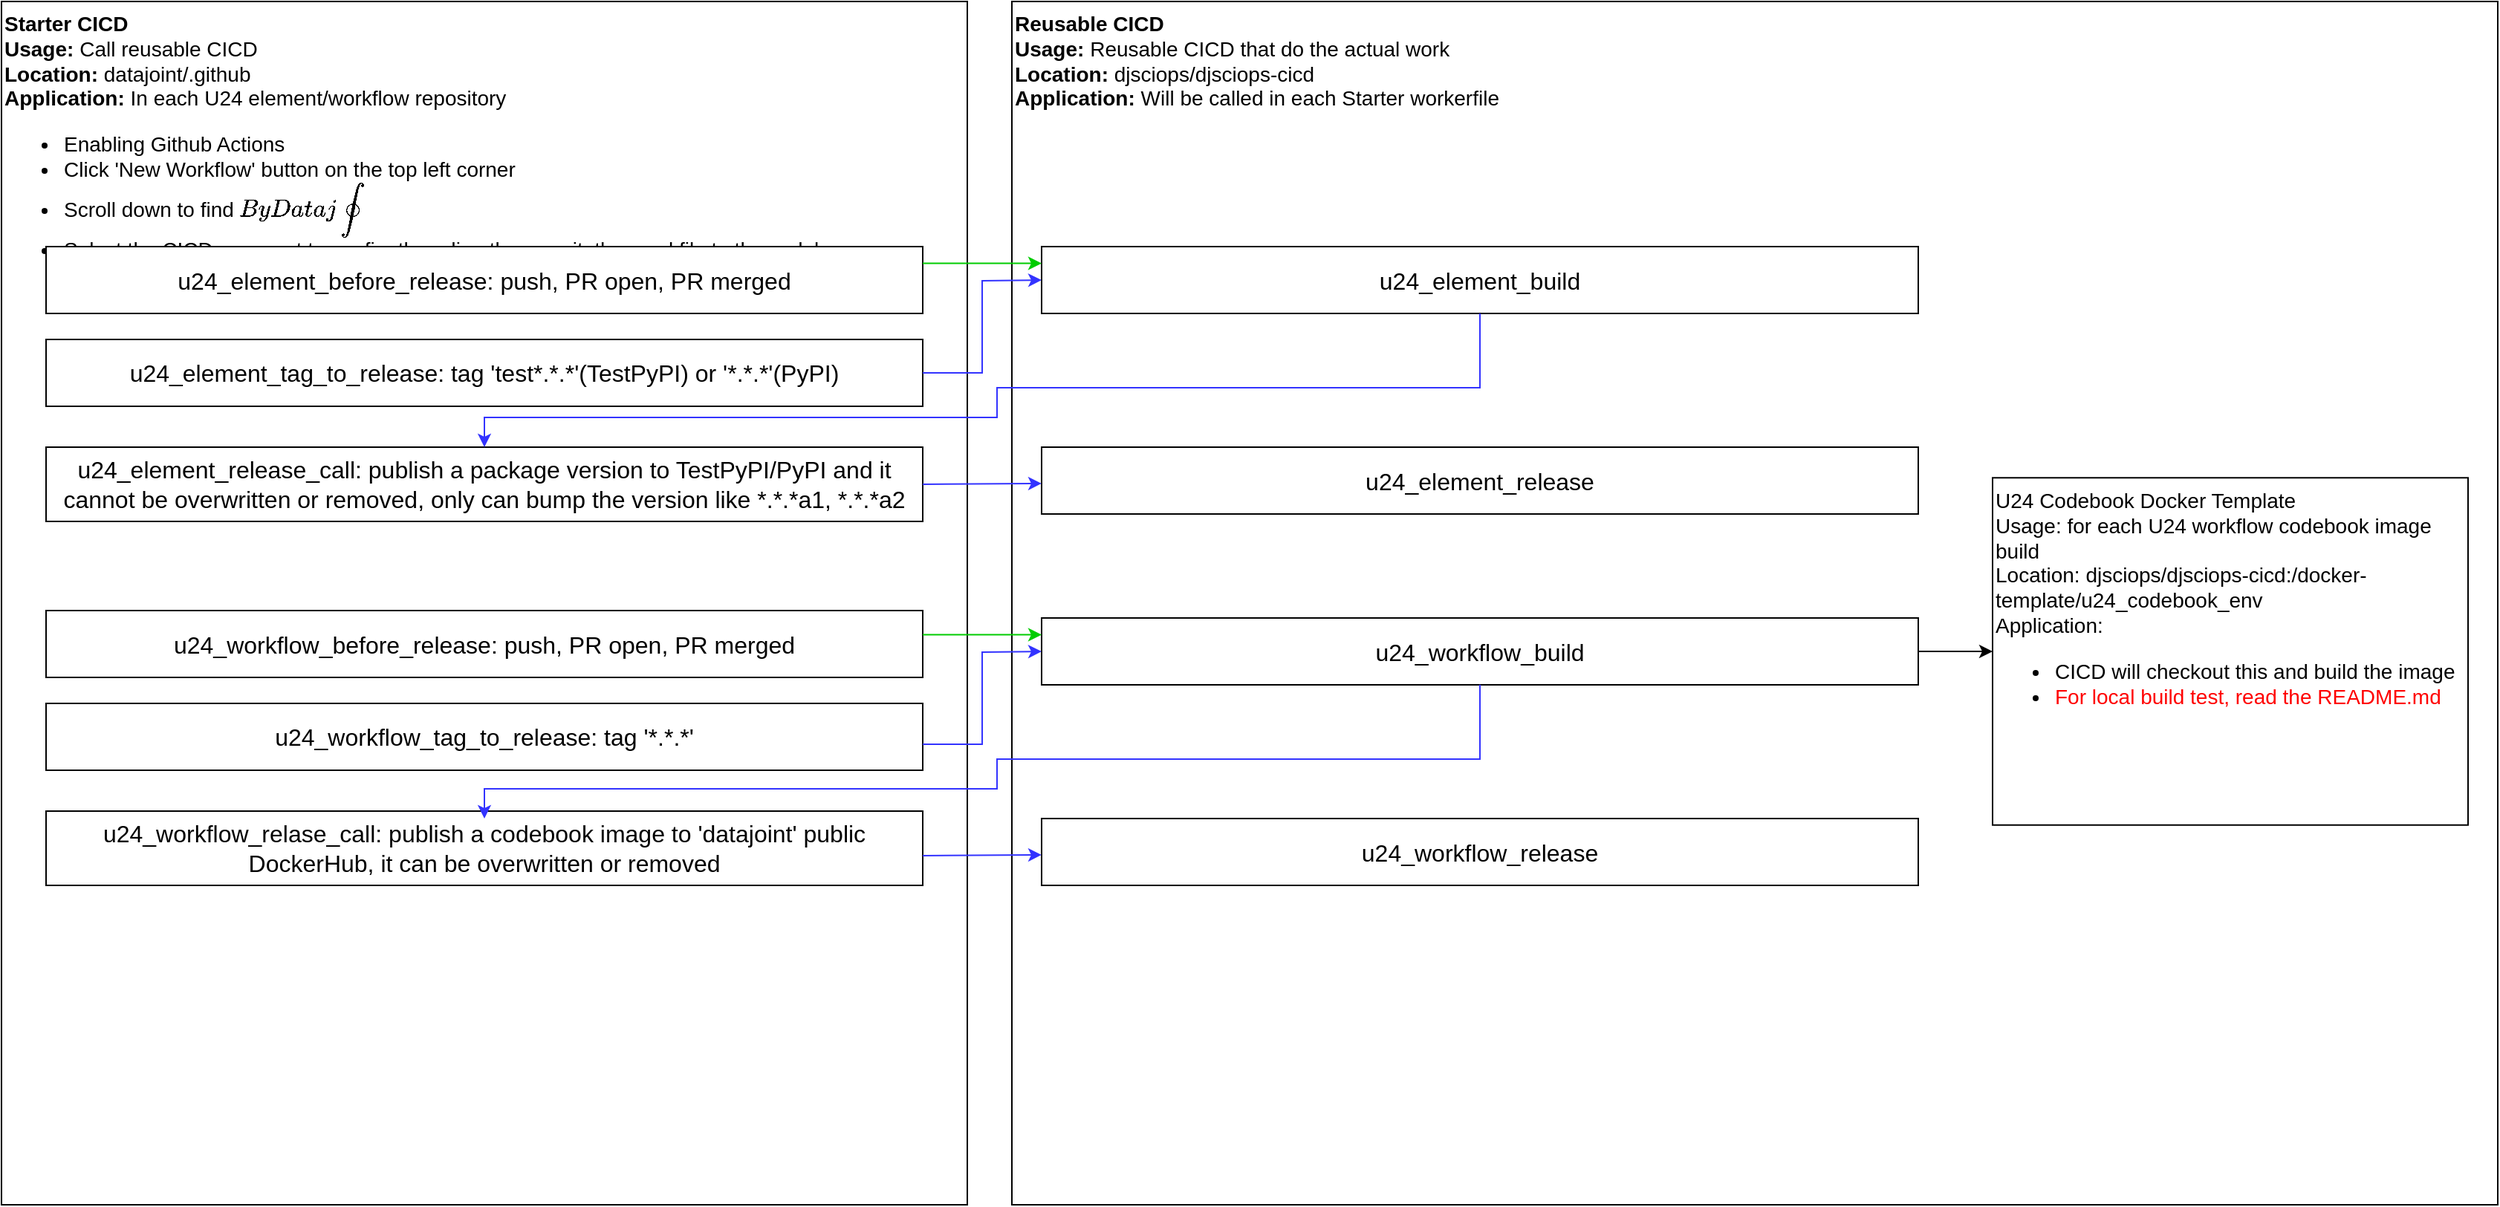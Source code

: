 <mxfile version="20.2.7" type="device"><diagram id="uQS2lS0_JtjaOUOXpBn2" name="Page-1"><mxGraphModel dx="2815" dy="1285" grid="1" gridSize="10" guides="1" tooltips="1" connect="1" arrows="1" fold="1" page="1" pageScale="1" pageWidth="850" pageHeight="1100" math="0" shadow="0"><root><mxCell id="0"/><mxCell id="1" parent="0"/><mxCell id="Z_AI_0TOaBveE-LRrh69-1" value="&lt;font style=&quot;font-size: 14px;&quot;&gt;&lt;b style=&quot;&quot;&gt;&lt;font style=&quot;font-size: 14px;&quot;&gt;Starter CICD&lt;/font&gt;&lt;/b&gt;&lt;br&gt;&lt;b style=&quot;&quot;&gt;Usage:&lt;/b&gt; Call reusable CICD&lt;br&gt;&lt;b style=&quot;&quot;&gt;Location:&lt;/b&gt; datajoint/.github&lt;br&gt;&lt;b style=&quot;&quot;&gt;Application:&lt;/b&gt; In each U24 element/workflow repository&lt;br&gt;&lt;/font&gt;&lt;ul style=&quot;font-size: 14px;&quot;&gt;&lt;li style=&quot;&quot;&gt;&lt;font style=&quot;font-size: 14px;&quot;&gt;Enabling Github Actions&lt;/font&gt;&lt;/li&gt;&lt;li style=&quot;&quot;&gt;&lt;font style=&quot;font-size: 14px;&quot;&gt;Click 'New Workflow' button on the top left corner&lt;/font&gt;&lt;/li&gt;&lt;li style=&quot;&quot;&gt;&lt;font style=&quot;font-size: 14px;&quot;&gt;Scroll down to find `By Datajoint`&lt;/font&gt;&lt;/li&gt;&lt;li style=&quot;&quot;&gt;&lt;font style=&quot;font-size: 14px;&quot;&gt;Select the CICD you want to config, then directly commit&amp;nbsp; the yaml file to the codebase&lt;/font&gt;&lt;/li&gt;&lt;/ul&gt;" style="rounded=0;whiteSpace=wrap;html=1;align=left;verticalAlign=top;" vertex="1" parent="1"><mxGeometry x="-840" y="10" width="650" height="810" as="geometry"/></mxCell><mxCell id="Z_AI_0TOaBveE-LRrh69-2" value="&lt;font style=&quot;font-size: 14px;&quot;&gt;&lt;b&gt;&lt;font style=&quot;font-size: 14px;&quot;&gt;Reusable CICD&lt;/font&gt;&lt;/b&gt;&lt;br&gt;&lt;b&gt;Usage:&lt;/b&gt; Reusable CICD that do the actual work&lt;br&gt;&lt;b&gt;Location:&lt;/b&gt; djsciops/djsciops-cicd&lt;br&gt;&lt;b&gt;Application: &lt;/b&gt;Will be called in each Starter workerfile&lt;/font&gt;" style="rounded=0;whiteSpace=wrap;html=1;align=left;verticalAlign=top;" vertex="1" parent="1"><mxGeometry x="-160" y="10" width="1000" height="810" as="geometry"/></mxCell><mxCell id="Z_AI_0TOaBveE-LRrh69-3" value="u24_element_before_release: push, PR open, PR merged" style="rounded=0;whiteSpace=wrap;html=1;fontSize=16;" vertex="1" parent="1"><mxGeometry x="-810" y="175" width="590" height="45" as="geometry"/></mxCell><mxCell id="Z_AI_0TOaBveE-LRrh69-4" value="u24_element_tag_to_release: tag 'test*.*.*'(TestPyPI) or '*.*.*'(PyPI)" style="rounded=0;whiteSpace=wrap;html=1;fontSize=16;" vertex="1" parent="1"><mxGeometry x="-810" y="237.5" width="590" height="45" as="geometry"/></mxCell><mxCell id="Z_AI_0TOaBveE-LRrh69-5" value="u24_element_release_call: publish a package version to TestPyPI/PyPI and it cannot be overwritten or removed, only can bump the version like *.*.*a1, *.*.*a2" style="rounded=0;whiteSpace=wrap;html=1;fontSize=16;" vertex="1" parent="1"><mxGeometry x="-810" y="310" width="590" height="50" as="geometry"/></mxCell><mxCell id="Z_AI_0TOaBveE-LRrh69-6" value="u24_element_build" style="rounded=0;whiteSpace=wrap;html=1;fontSize=16;" vertex="1" parent="1"><mxGeometry x="-140" y="175" width="590" height="45" as="geometry"/></mxCell><mxCell id="Z_AI_0TOaBveE-LRrh69-7" value="u24_element_release" style="rounded=0;whiteSpace=wrap;html=1;fontSize=16;" vertex="1" parent="1"><mxGeometry x="-140" y="310" width="590" height="45" as="geometry"/></mxCell><mxCell id="Z_AI_0TOaBveE-LRrh69-8" value="" style="endArrow=classic;html=1;rounded=0;fontSize=16;fontColor=#000000;exitX=1;exitY=0.25;exitDx=0;exitDy=0;strokeColor=#00CC00;entryX=0;entryY=0.25;entryDx=0;entryDy=0;" edge="1" parent="1" source="Z_AI_0TOaBveE-LRrh69-3" target="Z_AI_0TOaBveE-LRrh69-6"><mxGeometry width="50" height="50" relative="1" as="geometry"><mxPoint x="-230" y="350" as="sourcePoint"/><mxPoint x="-180" y="160" as="targetPoint"/></mxGeometry></mxCell><mxCell id="Z_AI_0TOaBveE-LRrh69-9" value="" style="endArrow=classic;html=1;rounded=0;fontSize=16;fontColor=#000000;exitX=1;exitY=0.5;exitDx=0;exitDy=0;strokeColor=#3333FF;entryX=0;entryY=0.5;entryDx=0;entryDy=0;" edge="1" parent="1" source="Z_AI_0TOaBveE-LRrh69-4" target="Z_AI_0TOaBveE-LRrh69-6"><mxGeometry width="50" height="50" relative="1" as="geometry"><mxPoint x="-210" y="207.5" as="sourcePoint"/><mxPoint x="-130" y="207.5" as="targetPoint"/><Array as="points"><mxPoint x="-180" y="260"/><mxPoint x="-180" y="198"/></Array></mxGeometry></mxCell><mxCell id="Z_AI_0TOaBveE-LRrh69-10" value="" style="endArrow=classic;html=1;rounded=0;fontSize=16;fontColor=#000000;exitX=0.5;exitY=1;exitDx=0;exitDy=0;strokeColor=#3333FF;entryX=0.5;entryY=0;entryDx=0;entryDy=0;" edge="1" parent="1" source="Z_AI_0TOaBveE-LRrh69-6" target="Z_AI_0TOaBveE-LRrh69-5"><mxGeometry width="50" height="50" relative="1" as="geometry"><mxPoint x="-210" y="270" as="sourcePoint"/><mxPoint x="-130" y="207.5" as="targetPoint"/><Array as="points"><mxPoint x="155" y="270"/><mxPoint x="-170" y="270"/><mxPoint x="-170" y="290"/><mxPoint x="-515" y="290"/></Array></mxGeometry></mxCell><mxCell id="Z_AI_0TOaBveE-LRrh69-11" value="" style="endArrow=classic;html=1;rounded=0;fontSize=16;fontColor=#000000;strokeColor=#3333FF;exitX=1;exitY=0.5;exitDx=0;exitDy=0;" edge="1" parent="1" source="Z_AI_0TOaBveE-LRrh69-5" target="Z_AI_0TOaBveE-LRrh69-7"><mxGeometry width="50" height="50" relative="1" as="geometry"><mxPoint x="-270" y="460" as="sourcePoint"/><mxPoint x="-220" y="410" as="targetPoint"/></mxGeometry></mxCell><mxCell id="Z_AI_0TOaBveE-LRrh69-12" value="u24_workflow_before_release: push, PR open, PR merged" style="rounded=0;whiteSpace=wrap;html=1;fontSize=16;" vertex="1" parent="1"><mxGeometry x="-810" y="420" width="590" height="45" as="geometry"/></mxCell><mxCell id="Z_AI_0TOaBveE-LRrh69-13" value="u24_workflow_tag_to_release: tag '*.*.*'" style="rounded=0;whiteSpace=wrap;html=1;fontSize=16;" vertex="1" parent="1"><mxGeometry x="-810" y="482.5" width="590" height="45" as="geometry"/></mxCell><mxCell id="Z_AI_0TOaBveE-LRrh69-14" value="u24_workflow_relase_call: publish a codebook image to 'datajoint' public DockerHub, it can be overwritten or removed" style="rounded=0;whiteSpace=wrap;html=1;fontSize=16;" vertex="1" parent="1"><mxGeometry x="-810" y="555" width="590" height="50" as="geometry"/></mxCell><mxCell id="Z_AI_0TOaBveE-LRrh69-23" style="edgeStyle=orthogonalEdgeStyle;rounded=0;orthogonalLoop=1;jettySize=auto;html=1;exitX=1;exitY=0.5;exitDx=0;exitDy=0;fontSize=14;fontColor=#000000;strokeColor=#000000;" edge="1" parent="1" source="Z_AI_0TOaBveE-LRrh69-15" target="Z_AI_0TOaBveE-LRrh69-22"><mxGeometry relative="1" as="geometry"/></mxCell><mxCell id="Z_AI_0TOaBveE-LRrh69-15" value="u24_workflow_build" style="rounded=0;whiteSpace=wrap;html=1;fontSize=16;" vertex="1" parent="1"><mxGeometry x="-140" y="425" width="590" height="45" as="geometry"/></mxCell><mxCell id="Z_AI_0TOaBveE-LRrh69-16" value="u24_workflow_release" style="rounded=0;whiteSpace=wrap;html=1;fontSize=16;" vertex="1" parent="1"><mxGeometry x="-140" y="560" width="590" height="45" as="geometry"/></mxCell><mxCell id="Z_AI_0TOaBveE-LRrh69-17" value="" style="endArrow=classic;html=1;rounded=0;fontSize=16;fontColor=#000000;exitX=1;exitY=0.25;exitDx=0;exitDy=0;strokeColor=#00CC00;entryX=0;entryY=0.25;entryDx=0;entryDy=0;" edge="1" parent="1" target="Z_AI_0TOaBveE-LRrh69-15"><mxGeometry width="50" height="50" relative="1" as="geometry"><mxPoint x="-220" y="436.25" as="sourcePoint"/><mxPoint x="-180" y="410" as="targetPoint"/></mxGeometry></mxCell><mxCell id="Z_AI_0TOaBveE-LRrh69-18" value="" style="endArrow=classic;html=1;rounded=0;fontSize=16;fontColor=#000000;exitX=1;exitY=0.5;exitDx=0;exitDy=0;strokeColor=#3333FF;entryX=0;entryY=0.5;entryDx=0;entryDy=0;" edge="1" parent="1" target="Z_AI_0TOaBveE-LRrh69-15"><mxGeometry width="50" height="50" relative="1" as="geometry"><mxPoint x="-220" y="510" as="sourcePoint"/><mxPoint x="-130" y="457.5" as="targetPoint"/><Array as="points"><mxPoint x="-180" y="510"/><mxPoint x="-180" y="448"/></Array></mxGeometry></mxCell><mxCell id="Z_AI_0TOaBveE-LRrh69-19" value="" style="endArrow=classic;html=1;rounded=0;fontSize=16;fontColor=#000000;exitX=0.5;exitY=1;exitDx=0;exitDy=0;strokeColor=#3333FF;entryX=0.5;entryY=0;entryDx=0;entryDy=0;" edge="1" parent="1" source="Z_AI_0TOaBveE-LRrh69-15"><mxGeometry width="50" height="50" relative="1" as="geometry"><mxPoint x="-210" y="520" as="sourcePoint"/><mxPoint x="-515" y="560" as="targetPoint"/><Array as="points"><mxPoint x="155" y="520"/><mxPoint x="-170" y="520"/><mxPoint x="-170" y="540"/><mxPoint x="-515" y="540"/></Array></mxGeometry></mxCell><mxCell id="Z_AI_0TOaBveE-LRrh69-20" value="" style="endArrow=classic;html=1;rounded=0;fontSize=16;fontColor=#000000;strokeColor=#3333FF;exitX=1;exitY=0.5;exitDx=0;exitDy=0;" edge="1" parent="1" target="Z_AI_0TOaBveE-LRrh69-16"><mxGeometry width="50" height="50" relative="1" as="geometry"><mxPoint x="-220" y="585" as="sourcePoint"/><mxPoint x="-220" y="660" as="targetPoint"/></mxGeometry></mxCell><mxCell id="Z_AI_0TOaBveE-LRrh69-22" value="U24 Codebook Docker Template&lt;br&gt;Usage: for each U24 workflow codebook image build&lt;br&gt;Location: djsciops/djsciops-cicd:/docker-template/u24_codebook_env&lt;br&gt;Application:&lt;br&gt;&lt;ul&gt;&lt;li&gt;&lt;span style=&quot;background-color: initial;&quot;&gt;CICD will checkout this and build the image&lt;br&gt;&lt;/span&gt;&lt;/li&gt;&lt;li&gt;&lt;span style=&quot;background-color: initial;&quot;&gt;&lt;font color=&quot;#ff0000&quot;&gt;For local build test, read the README.md&lt;/font&gt;&lt;/span&gt;&lt;/li&gt;&lt;/ul&gt;" style="rounded=0;whiteSpace=wrap;html=1;fontSize=14;fontColor=#000000;verticalAlign=top;align=left;" vertex="1" parent="1"><mxGeometry x="500" y="330.63" width="320" height="233.75" as="geometry"/></mxCell></root></mxGraphModel></diagram></mxfile>